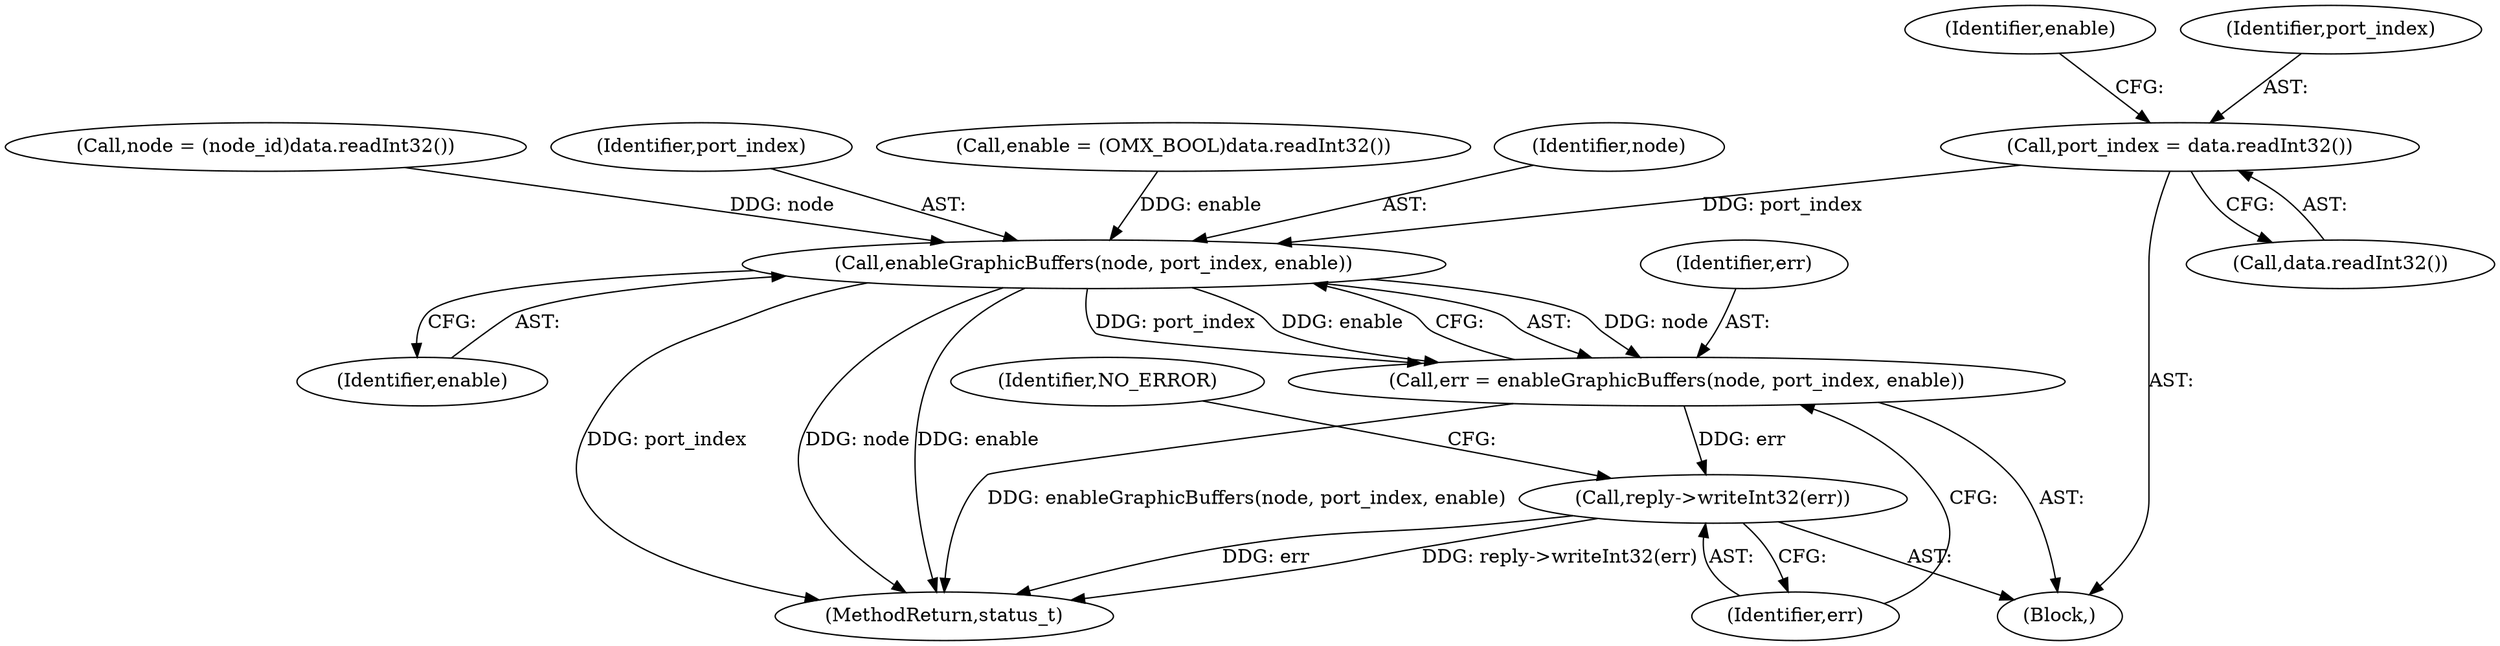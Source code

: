 digraph "0_Android_db829699d3293f254a7387894303451a91278986@API" {
"1000599" [label="(Call,port_index = data.readInt32())"];
"1000611" [label="(Call,enableGraphicBuffers(node, port_index, enable))"];
"1000609" [label="(Call,err = enableGraphicBuffers(node, port_index, enable))"];
"1000615" [label="(Call,reply->writeInt32(err))"];
"1001364" [label="(MethodReturn,status_t)"];
"1000587" [label="(Block,)"];
"1000609" [label="(Call,err = enableGraphicBuffers(node, port_index, enable))"];
"1000604" [label="(Identifier,enable)"];
"1000612" [label="(Identifier,node)"];
"1000601" [label="(Call,data.readInt32())"];
"1000616" [label="(Identifier,err)"];
"1000599" [label="(Call,port_index = data.readInt32())"];
"1000593" [label="(Call,node = (node_id)data.readInt32())"];
"1000610" [label="(Identifier,err)"];
"1000613" [label="(Identifier,port_index)"];
"1000603" [label="(Call,enable = (OMX_BOOL)data.readInt32())"];
"1000600" [label="(Identifier,port_index)"];
"1000611" [label="(Call,enableGraphicBuffers(node, port_index, enable))"];
"1000618" [label="(Identifier,NO_ERROR)"];
"1000614" [label="(Identifier,enable)"];
"1000615" [label="(Call,reply->writeInt32(err))"];
"1000599" -> "1000587"  [label="AST: "];
"1000599" -> "1000601"  [label="CFG: "];
"1000600" -> "1000599"  [label="AST: "];
"1000601" -> "1000599"  [label="AST: "];
"1000604" -> "1000599"  [label="CFG: "];
"1000599" -> "1000611"  [label="DDG: port_index"];
"1000611" -> "1000609"  [label="AST: "];
"1000611" -> "1000614"  [label="CFG: "];
"1000612" -> "1000611"  [label="AST: "];
"1000613" -> "1000611"  [label="AST: "];
"1000614" -> "1000611"  [label="AST: "];
"1000609" -> "1000611"  [label="CFG: "];
"1000611" -> "1001364"  [label="DDG: enable"];
"1000611" -> "1001364"  [label="DDG: port_index"];
"1000611" -> "1001364"  [label="DDG: node"];
"1000611" -> "1000609"  [label="DDG: node"];
"1000611" -> "1000609"  [label="DDG: port_index"];
"1000611" -> "1000609"  [label="DDG: enable"];
"1000593" -> "1000611"  [label="DDG: node"];
"1000603" -> "1000611"  [label="DDG: enable"];
"1000609" -> "1000587"  [label="AST: "];
"1000610" -> "1000609"  [label="AST: "];
"1000616" -> "1000609"  [label="CFG: "];
"1000609" -> "1001364"  [label="DDG: enableGraphicBuffers(node, port_index, enable)"];
"1000609" -> "1000615"  [label="DDG: err"];
"1000615" -> "1000587"  [label="AST: "];
"1000615" -> "1000616"  [label="CFG: "];
"1000616" -> "1000615"  [label="AST: "];
"1000618" -> "1000615"  [label="CFG: "];
"1000615" -> "1001364"  [label="DDG: err"];
"1000615" -> "1001364"  [label="DDG: reply->writeInt32(err)"];
}
